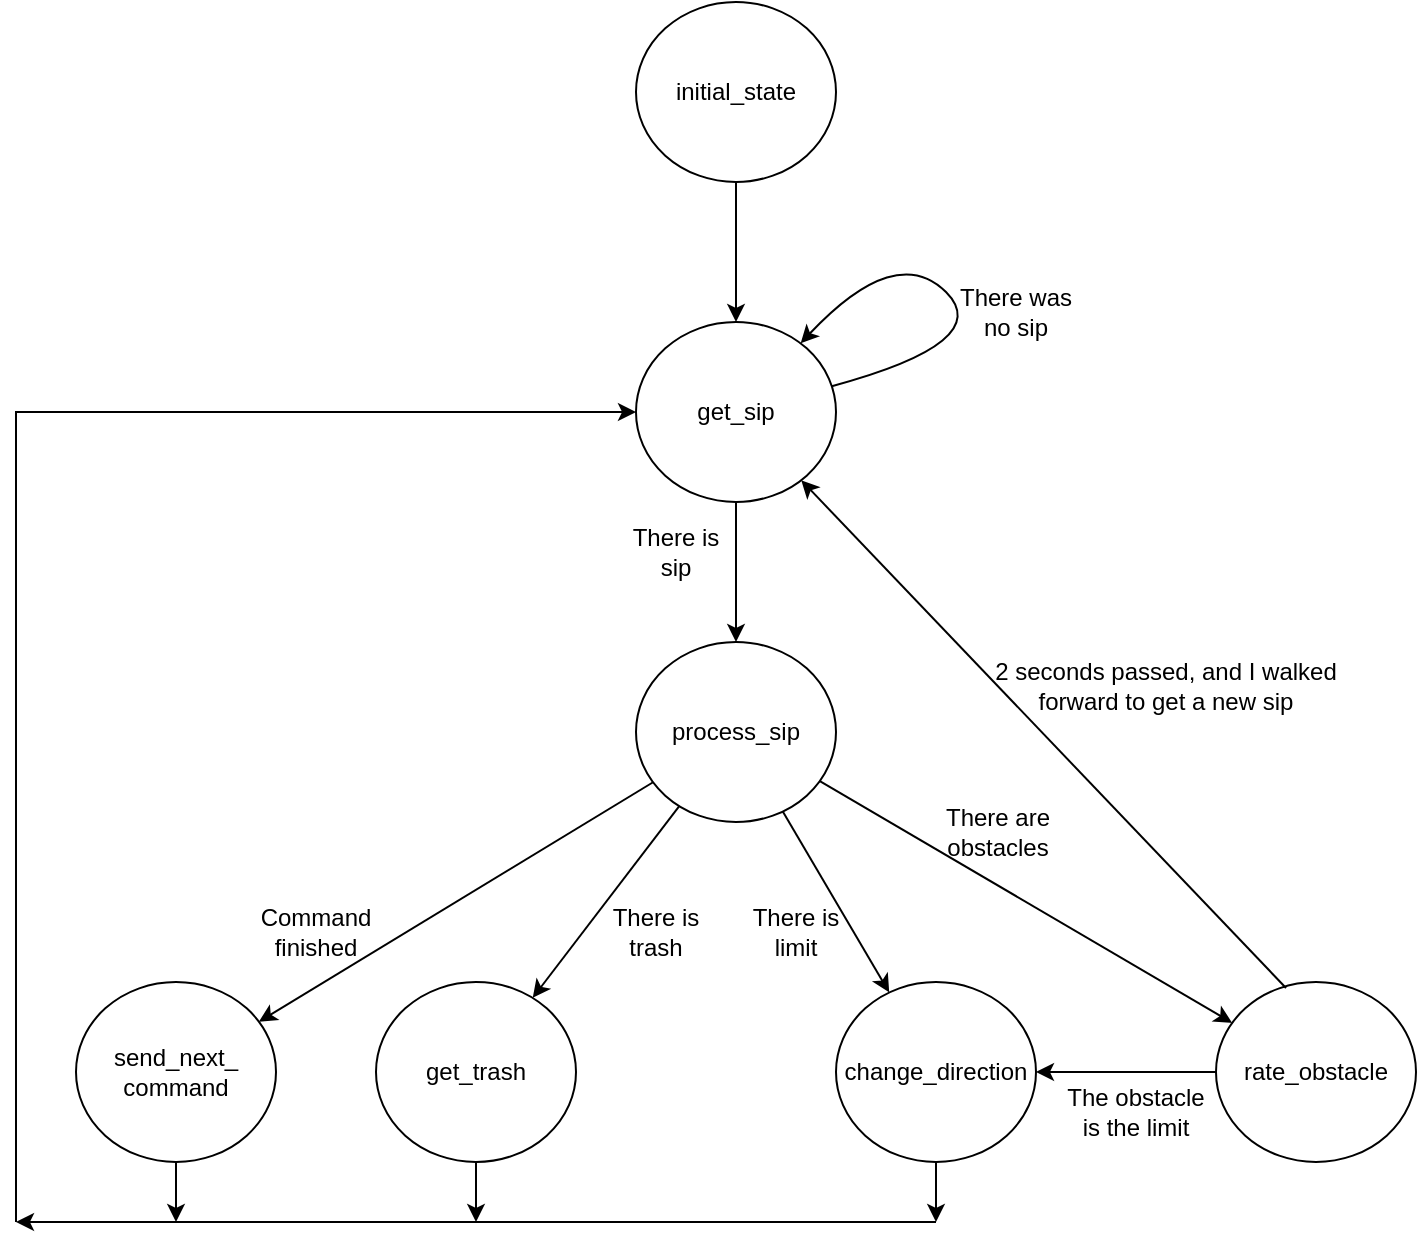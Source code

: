 <mxfile version="24.4.4" type="device">
  <diagram name="Página-1" id="LIleAg7NHiMx5K5aTCJp">
    <mxGraphModel dx="1434" dy="772" grid="1" gridSize="10" guides="1" tooltips="1" connect="1" arrows="1" fold="1" page="1" pageScale="1" pageWidth="827" pageHeight="1169" math="0" shadow="0">
      <root>
        <mxCell id="0" />
        <mxCell id="1" parent="0" />
        <mxCell id="anh4YpMieQJwslpIxNZ9-7" value="change_direction" style="ellipse;whiteSpace=wrap;html=1;" vertex="1" parent="1">
          <mxGeometry x="450" y="520" width="100" height="90" as="geometry" />
        </mxCell>
        <mxCell id="anh4YpMieQJwslpIxNZ9-9" value="initial_state" style="ellipse;whiteSpace=wrap;html=1;" vertex="1" parent="1">
          <mxGeometry x="350" y="30" width="100" height="90" as="geometry" />
        </mxCell>
        <mxCell id="anh4YpMieQJwslpIxNZ9-10" value="get_sip" style="ellipse;whiteSpace=wrap;html=1;" vertex="1" parent="1">
          <mxGeometry x="350" y="190" width="100" height="90" as="geometry" />
        </mxCell>
        <mxCell id="anh4YpMieQJwslpIxNZ9-11" value="process_sip" style="ellipse;whiteSpace=wrap;html=1;" vertex="1" parent="1">
          <mxGeometry x="350" y="350" width="100" height="90" as="geometry" />
        </mxCell>
        <mxCell id="anh4YpMieQJwslpIxNZ9-12" value="rate_obstacle" style="ellipse;whiteSpace=wrap;html=1;" vertex="1" parent="1">
          <mxGeometry x="640" y="520" width="100" height="90" as="geometry" />
        </mxCell>
        <mxCell id="anh4YpMieQJwslpIxNZ9-14" value="get_trash" style="ellipse;whiteSpace=wrap;html=1;" vertex="1" parent="1">
          <mxGeometry x="220" y="520" width="100" height="90" as="geometry" />
        </mxCell>
        <mxCell id="anh4YpMieQJwslpIxNZ9-15" value="send_next_&lt;div&gt;command&lt;/div&gt;" style="ellipse;whiteSpace=wrap;html=1;" vertex="1" parent="1">
          <mxGeometry x="70" y="520" width="100" height="90" as="geometry" />
        </mxCell>
        <mxCell id="anh4YpMieQJwslpIxNZ9-18" value="" style="endArrow=classic;html=1;rounded=0;" edge="1" parent="1" source="anh4YpMieQJwslpIxNZ9-9" target="anh4YpMieQJwslpIxNZ9-10">
          <mxGeometry width="50" height="50" relative="1" as="geometry">
            <mxPoint x="440" y="420" as="sourcePoint" />
            <mxPoint x="490" y="370" as="targetPoint" />
          </mxGeometry>
        </mxCell>
        <mxCell id="anh4YpMieQJwslpIxNZ9-19" value="" style="endArrow=classic;html=1;rounded=0;" edge="1" parent="1" source="anh4YpMieQJwslpIxNZ9-10" target="anh4YpMieQJwslpIxNZ9-11">
          <mxGeometry width="50" height="50" relative="1" as="geometry">
            <mxPoint x="440" y="420" as="sourcePoint" />
            <mxPoint x="490" y="370" as="targetPoint" />
          </mxGeometry>
        </mxCell>
        <mxCell id="anh4YpMieQJwslpIxNZ9-20" value="" style="endArrow=classic;html=1;rounded=0;" edge="1" parent="1" source="anh4YpMieQJwslpIxNZ9-11" target="anh4YpMieQJwslpIxNZ9-12">
          <mxGeometry width="50" height="50" relative="1" as="geometry">
            <mxPoint x="540" y="390" as="sourcePoint" />
            <mxPoint x="440" y="370" as="targetPoint" />
          </mxGeometry>
        </mxCell>
        <mxCell id="anh4YpMieQJwslpIxNZ9-21" value="" style="endArrow=classic;html=1;rounded=0;" edge="1" parent="1" source="anh4YpMieQJwslpIxNZ9-11" target="anh4YpMieQJwslpIxNZ9-7">
          <mxGeometry width="50" height="50" relative="1" as="geometry">
            <mxPoint x="390" y="420" as="sourcePoint" />
            <mxPoint x="440" y="370" as="targetPoint" />
          </mxGeometry>
        </mxCell>
        <mxCell id="anh4YpMieQJwslpIxNZ9-23" value="" style="endArrow=classic;html=1;rounded=0;" edge="1" parent="1" source="anh4YpMieQJwslpIxNZ9-11" target="anh4YpMieQJwslpIxNZ9-14">
          <mxGeometry width="50" height="50" relative="1" as="geometry">
            <mxPoint x="390" y="420" as="sourcePoint" />
            <mxPoint x="440" y="370" as="targetPoint" />
          </mxGeometry>
        </mxCell>
        <mxCell id="anh4YpMieQJwslpIxNZ9-24" value="" style="endArrow=classic;html=1;rounded=0;" edge="1" parent="1" source="anh4YpMieQJwslpIxNZ9-11" target="anh4YpMieQJwslpIxNZ9-15">
          <mxGeometry width="50" height="50" relative="1" as="geometry">
            <mxPoint x="390" y="420" as="sourcePoint" />
            <mxPoint x="440" y="370" as="targetPoint" />
          </mxGeometry>
        </mxCell>
        <mxCell id="anh4YpMieQJwslpIxNZ9-25" value="" style="endArrow=classic;html=1;rounded=0;exitX=0.35;exitY=0.033;exitDx=0;exitDy=0;exitPerimeter=0;" edge="1" parent="1" source="anh4YpMieQJwslpIxNZ9-12" target="anh4YpMieQJwslpIxNZ9-10">
          <mxGeometry width="50" height="50" relative="1" as="geometry">
            <mxPoint x="390" y="420" as="sourcePoint" />
            <mxPoint x="440" y="370" as="targetPoint" />
          </mxGeometry>
        </mxCell>
        <mxCell id="anh4YpMieQJwslpIxNZ9-27" value="" style="endArrow=classic;html=1;rounded=0;" edge="1" parent="1" source="anh4YpMieQJwslpIxNZ9-12" target="anh4YpMieQJwslpIxNZ9-7">
          <mxGeometry width="50" height="50" relative="1" as="geometry">
            <mxPoint x="390" y="420" as="sourcePoint" />
            <mxPoint x="440" y="370" as="targetPoint" />
          </mxGeometry>
        </mxCell>
        <mxCell id="anh4YpMieQJwslpIxNZ9-30" value="" style="curved=1;endArrow=classic;html=1;rounded=0;" edge="1" parent="1" source="anh4YpMieQJwslpIxNZ9-10" target="anh4YpMieQJwslpIxNZ9-10">
          <mxGeometry width="50" height="50" relative="1" as="geometry">
            <mxPoint x="480" y="200" as="sourcePoint" />
            <mxPoint x="530" y="150" as="targetPoint" />
            <Array as="points">
              <mxPoint x="530" y="200" />
              <mxPoint x="480" y="150" />
            </Array>
          </mxGeometry>
        </mxCell>
        <mxCell id="anh4YpMieQJwslpIxNZ9-35" value="" style="endArrow=classic;html=1;rounded=0;entryX=0;entryY=0.5;entryDx=0;entryDy=0;" edge="1" parent="1" target="anh4YpMieQJwslpIxNZ9-10">
          <mxGeometry width="50" height="50" relative="1" as="geometry">
            <mxPoint x="40" y="640" as="sourcePoint" />
            <mxPoint x="440" y="370" as="targetPoint" />
            <Array as="points">
              <mxPoint x="40" y="235" />
            </Array>
          </mxGeometry>
        </mxCell>
        <mxCell id="anh4YpMieQJwslpIxNZ9-37" value="" style="endArrow=classic;html=1;rounded=0;" edge="1" parent="1" source="anh4YpMieQJwslpIxNZ9-15">
          <mxGeometry width="50" height="50" relative="1" as="geometry">
            <mxPoint x="390" y="420" as="sourcePoint" />
            <mxPoint x="120" y="640" as="targetPoint" />
          </mxGeometry>
        </mxCell>
        <mxCell id="anh4YpMieQJwslpIxNZ9-38" value="" style="endArrow=classic;html=1;rounded=0;" edge="1" parent="1" source="anh4YpMieQJwslpIxNZ9-14">
          <mxGeometry width="50" height="50" relative="1" as="geometry">
            <mxPoint x="130" y="620" as="sourcePoint" />
            <mxPoint x="270" y="640" as="targetPoint" />
          </mxGeometry>
        </mxCell>
        <mxCell id="anh4YpMieQJwslpIxNZ9-39" value="" style="endArrow=classic;html=1;rounded=0;" edge="1" parent="1" source="anh4YpMieQJwslpIxNZ9-7">
          <mxGeometry width="50" height="50" relative="1" as="geometry">
            <mxPoint x="280" y="620" as="sourcePoint" />
            <mxPoint x="500" y="640" as="targetPoint" />
          </mxGeometry>
        </mxCell>
        <mxCell id="anh4YpMieQJwslpIxNZ9-40" value="" style="endArrow=classic;html=1;rounded=0;" edge="1" parent="1">
          <mxGeometry width="50" height="50" relative="1" as="geometry">
            <mxPoint x="500" y="640" as="sourcePoint" />
            <mxPoint x="40" y="640" as="targetPoint" />
          </mxGeometry>
        </mxCell>
        <mxCell id="anh4YpMieQJwslpIxNZ9-41" value="There was no sip" style="text;html=1;align=center;verticalAlign=middle;whiteSpace=wrap;rounded=0;" vertex="1" parent="1">
          <mxGeometry x="510" y="170" width="60" height="30" as="geometry" />
        </mxCell>
        <mxCell id="anh4YpMieQJwslpIxNZ9-42" value="There is sip" style="text;html=1;align=center;verticalAlign=middle;whiteSpace=wrap;rounded=0;" vertex="1" parent="1">
          <mxGeometry x="340" y="290" width="60" height="30" as="geometry" />
        </mxCell>
        <mxCell id="anh4YpMieQJwslpIxNZ9-43" value="There are obstacles" style="text;html=1;align=center;verticalAlign=middle;whiteSpace=wrap;rounded=0;" vertex="1" parent="1">
          <mxGeometry x="501" y="430" width="60" height="30" as="geometry" />
        </mxCell>
        <mxCell id="anh4YpMieQJwslpIxNZ9-44" value="There is trash" style="text;html=1;align=center;verticalAlign=middle;whiteSpace=wrap;rounded=0;" vertex="1" parent="1">
          <mxGeometry x="330" y="480" width="60" height="30" as="geometry" />
        </mxCell>
        <mxCell id="anh4YpMieQJwslpIxNZ9-45" value="There is limit" style="text;html=1;align=center;verticalAlign=middle;whiteSpace=wrap;rounded=0;" vertex="1" parent="1">
          <mxGeometry x="400" y="480" width="60" height="30" as="geometry" />
        </mxCell>
        <mxCell id="anh4YpMieQJwslpIxNZ9-46" value="Command finished" style="text;html=1;align=center;verticalAlign=middle;whiteSpace=wrap;rounded=0;" vertex="1" parent="1">
          <mxGeometry x="160" y="480" width="60" height="30" as="geometry" />
        </mxCell>
        <mxCell id="anh4YpMieQJwslpIxNZ9-47" value="The obstacle is the limit" style="text;html=1;align=center;verticalAlign=middle;whiteSpace=wrap;rounded=0;" vertex="1" parent="1">
          <mxGeometry x="560" y="565" width="80" height="40" as="geometry" />
        </mxCell>
        <mxCell id="anh4YpMieQJwslpIxNZ9-48" value="&lt;div&gt;&lt;br&gt;&lt;/div&gt;&lt;div&gt;2 seconds passed, and I walked forward to get a new sip&lt;/div&gt;" style="text;html=1;align=center;verticalAlign=middle;whiteSpace=wrap;rounded=0;" vertex="1" parent="1">
          <mxGeometry x="520" y="350" width="190" height="30" as="geometry" />
        </mxCell>
      </root>
    </mxGraphModel>
  </diagram>
</mxfile>
